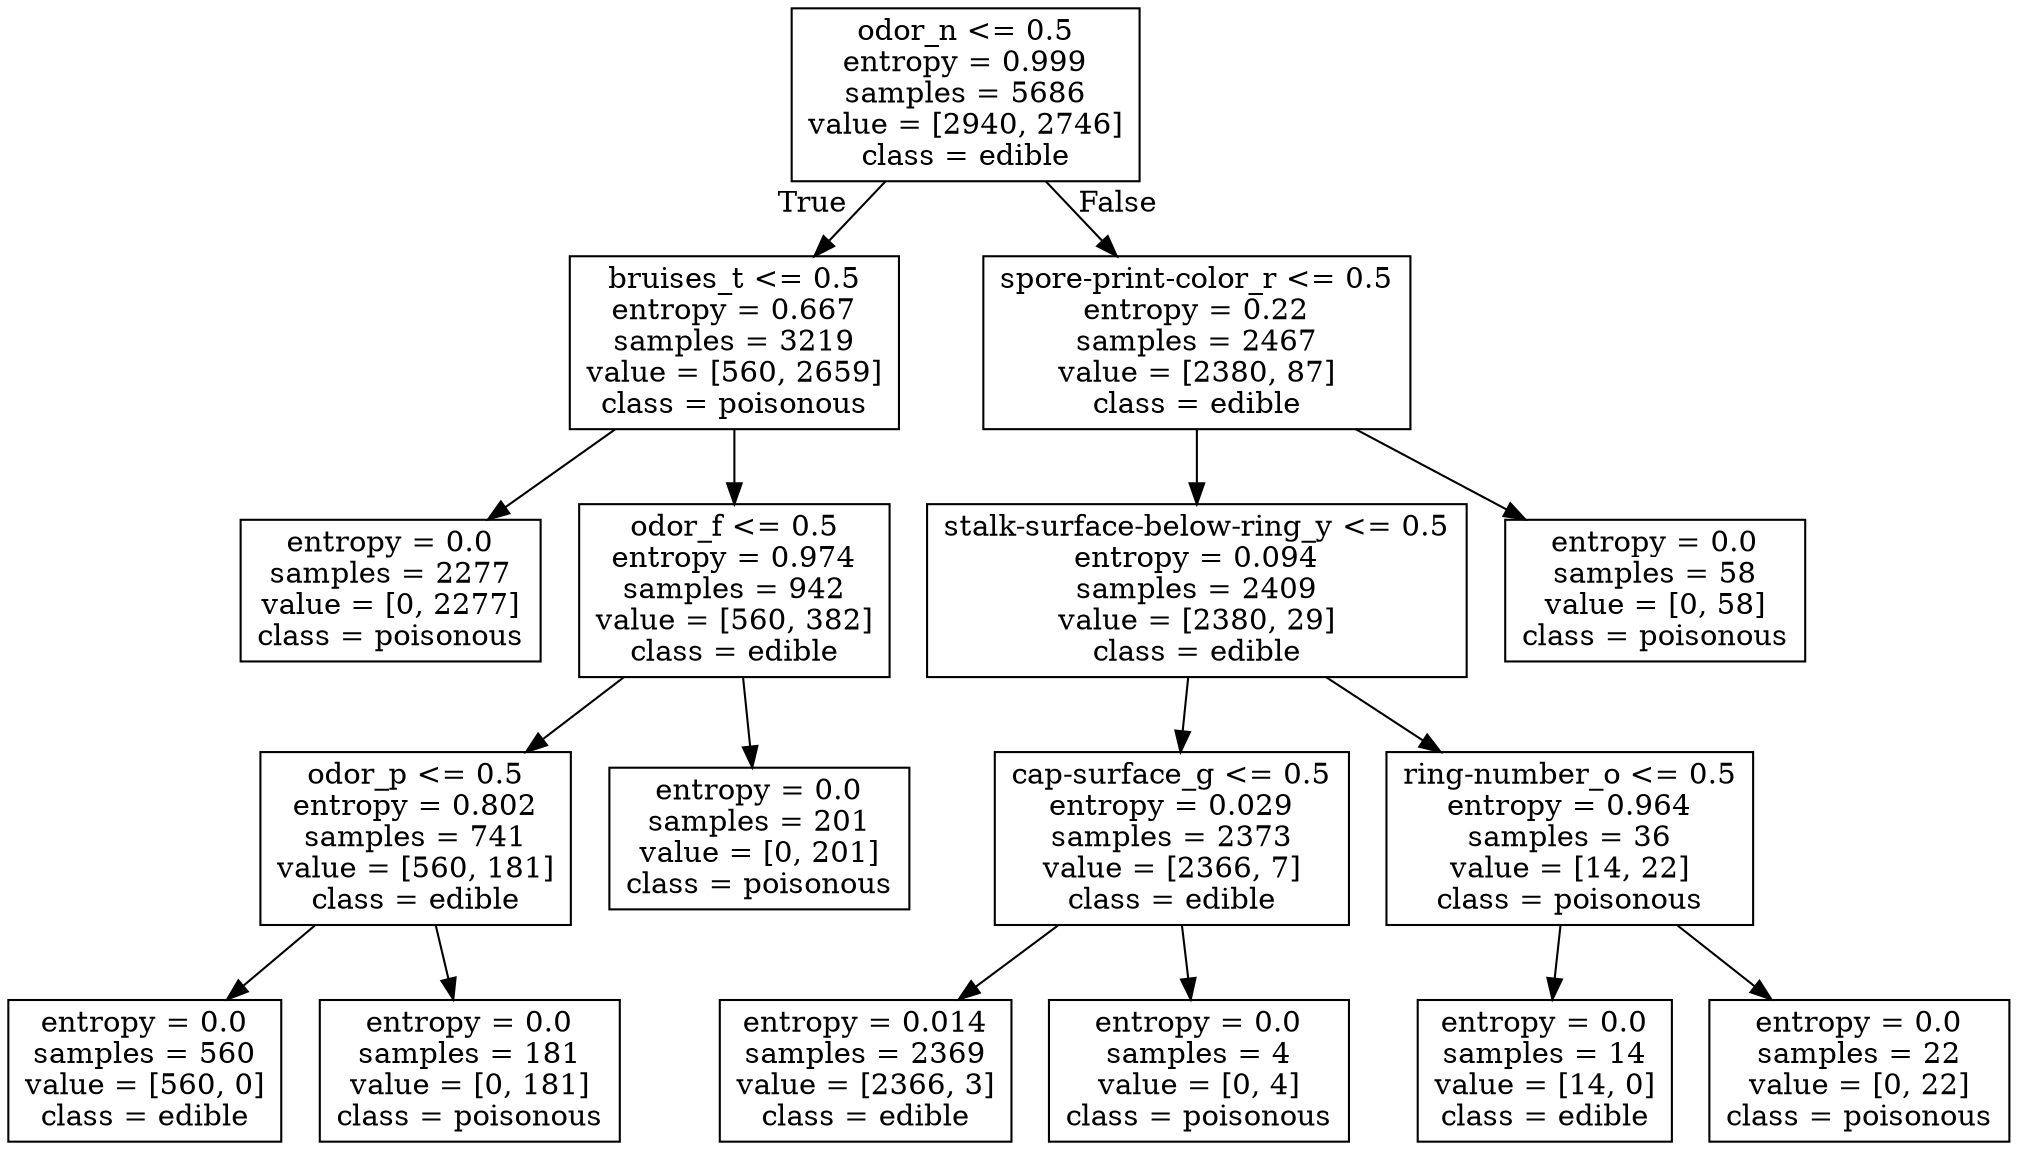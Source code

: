 digraph Tree {
node [shape=box] ;
0 [label="odor_n <= 0.5\nentropy = 0.999\nsamples = 5686\nvalue = [2940, 2746]\nclass = edible"] ;
1 [label="bruises_t <= 0.5\nentropy = 0.667\nsamples = 3219\nvalue = [560, 2659]\nclass = poisonous"] ;
0 -> 1 [labeldistance=2.5, labelangle=45, headlabel="True"] ;
2 [label="entropy = 0.0\nsamples = 2277\nvalue = [0, 2277]\nclass = poisonous"] ;
1 -> 2 ;
3 [label="odor_f <= 0.5\nentropy = 0.974\nsamples = 942\nvalue = [560, 382]\nclass = edible"] ;
1 -> 3 ;
4 [label="odor_p <= 0.5\nentropy = 0.802\nsamples = 741\nvalue = [560, 181]\nclass = edible"] ;
3 -> 4 ;
5 [label="entropy = 0.0\nsamples = 560\nvalue = [560, 0]\nclass = edible"] ;
4 -> 5 ;
6 [label="entropy = 0.0\nsamples = 181\nvalue = [0, 181]\nclass = poisonous"] ;
4 -> 6 ;
7 [label="entropy = 0.0\nsamples = 201\nvalue = [0, 201]\nclass = poisonous"] ;
3 -> 7 ;
8 [label="spore-print-color_r <= 0.5\nentropy = 0.22\nsamples = 2467\nvalue = [2380, 87]\nclass = edible"] ;
0 -> 8 [labeldistance=2.5, labelangle=-45, headlabel="False"] ;
9 [label="stalk-surface-below-ring_y <= 0.5\nentropy = 0.094\nsamples = 2409\nvalue = [2380, 29]\nclass = edible"] ;
8 -> 9 ;
10 [label="cap-surface_g <= 0.5\nentropy = 0.029\nsamples = 2373\nvalue = [2366, 7]\nclass = edible"] ;
9 -> 10 ;
11 [label="entropy = 0.014\nsamples = 2369\nvalue = [2366, 3]\nclass = edible"] ;
10 -> 11 ;
12 [label="entropy = 0.0\nsamples = 4\nvalue = [0, 4]\nclass = poisonous"] ;
10 -> 12 ;
13 [label="ring-number_o <= 0.5\nentropy = 0.964\nsamples = 36\nvalue = [14, 22]\nclass = poisonous"] ;
9 -> 13 ;
14 [label="entropy = 0.0\nsamples = 14\nvalue = [14, 0]\nclass = edible"] ;
13 -> 14 ;
15 [label="entropy = 0.0\nsamples = 22\nvalue = [0, 22]\nclass = poisonous"] ;
13 -> 15 ;
16 [label="entropy = 0.0\nsamples = 58\nvalue = [0, 58]\nclass = poisonous"] ;
8 -> 16 ;
}